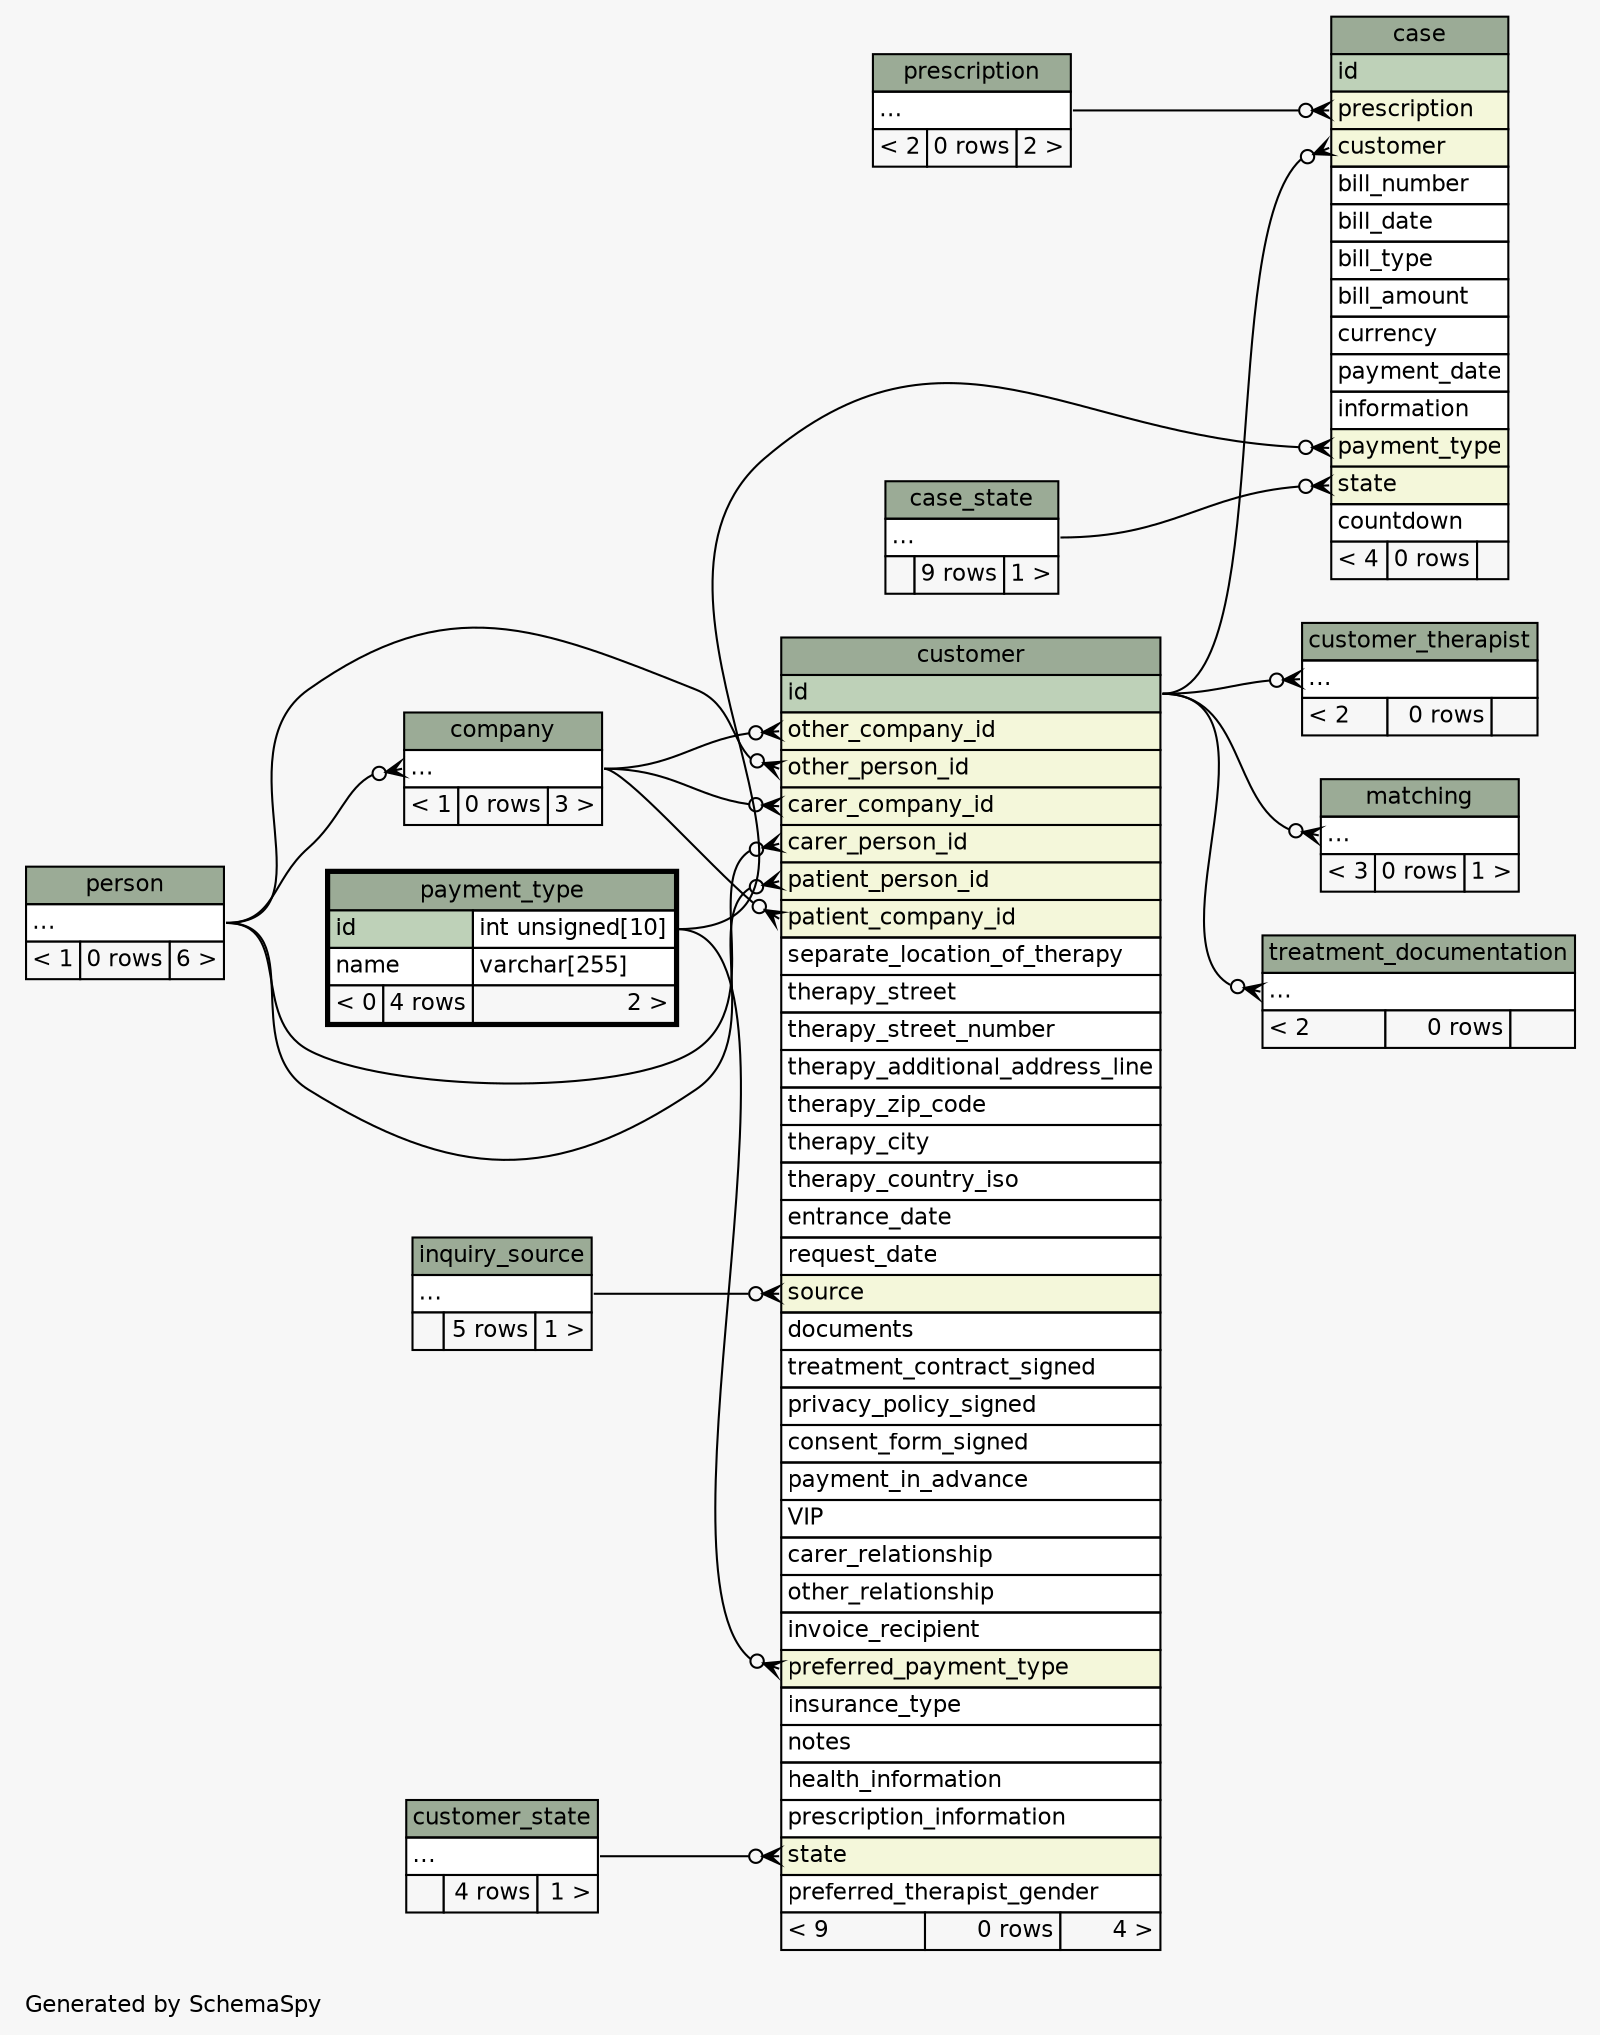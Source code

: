 // dot 2.40.1 on Linux 5.3.0-28-generic
// SchemaSpy rev 590
digraph "twoDegreesRelationshipsDiagram" {
  graph [
    rankdir="RL"
    bgcolor="#f7f7f7"
    label="\nGenerated by SchemaSpy"
    labeljust="l"
    nodesep="0.18"
    ranksep="0.46"
    fontname="Helvetica"
    fontsize="11"
  ];
  node [
    fontname="Helvetica"
    fontsize="11"
    shape="plaintext"
  ];
  edge [
    arrowsize="0.8"
  ];
  "case":"customer":w -> "customer":"id":e [arrowhead=none dir=back arrowtail=crowodot];
  "case":"payment_type":w -> "payment_type":"id.type":e [arrowhead=none dir=back arrowtail=crowodot];
  "case":"prescription":w -> "prescription":"elipses":e [arrowhead=none dir=back arrowtail=crowodot];
  "case":"state":w -> "case_state":"elipses":e [arrowhead=none dir=back arrowtail=crowodot];
  "company":"elipses":w -> "person":"elipses":e [arrowhead=none dir=back arrowtail=crowodot];
  "customer":"carer_company_id":w -> "company":"elipses":e [arrowhead=none dir=back arrowtail=crowodot];
  "customer":"carer_person_id":w -> "person":"elipses":e [arrowhead=none dir=back arrowtail=crowodot];
  "customer":"other_company_id":w -> "company":"elipses":e [arrowhead=none dir=back arrowtail=crowodot];
  "customer":"other_person_id":w -> "person":"elipses":e [arrowhead=none dir=back arrowtail=crowodot];
  "customer":"patient_company_id":w -> "company":"elipses":e [arrowhead=none dir=back arrowtail=crowodot];
  "customer":"patient_person_id":w -> "person":"elipses":e [arrowhead=none dir=back arrowtail=crowodot];
  "customer":"preferred_payment_type":w -> "payment_type":"id.type":e [arrowhead=none dir=back arrowtail=crowodot];
  "customer":"source":w -> "inquiry_source":"elipses":e [arrowhead=none dir=back arrowtail=crowodot];
  "customer":"state":w -> "customer_state":"elipses":e [arrowhead=none dir=back arrowtail=crowodot];
  "customer_therapist":"elipses":w -> "customer":"id":e [arrowhead=none dir=back arrowtail=crowodot];
  "matching":"elipses":w -> "customer":"id":e [arrowhead=none dir=back arrowtail=crowodot];
  "treatment_documentation":"elipses":w -> "customer":"id":e [arrowhead=none dir=back arrowtail=crowodot];
  "case" [
    label=<
    <TABLE BORDER="0" CELLBORDER="1" CELLSPACING="0" BGCOLOR="#ffffff">
      <TR><TD COLSPAN="3" BGCOLOR="#9bab96" ALIGN="CENTER">case</TD></TR>
      <TR><TD PORT="id" COLSPAN="3" BGCOLOR="#bed1b8" ALIGN="LEFT">id</TD></TR>
      <TR><TD PORT="prescription" COLSPAN="3" BGCOLOR="#f4f7da" ALIGN="LEFT">prescription</TD></TR>
      <TR><TD PORT="customer" COLSPAN="3" BGCOLOR="#f4f7da" ALIGN="LEFT">customer</TD></TR>
      <TR><TD PORT="bill_number" COLSPAN="3" ALIGN="LEFT">bill_number</TD></TR>
      <TR><TD PORT="bill_date" COLSPAN="3" ALIGN="LEFT">bill_date</TD></TR>
      <TR><TD PORT="bill_type" COLSPAN="3" ALIGN="LEFT">bill_type</TD></TR>
      <TR><TD PORT="bill_amount" COLSPAN="3" ALIGN="LEFT">bill_amount</TD></TR>
      <TR><TD PORT="currency" COLSPAN="3" ALIGN="LEFT">currency</TD></TR>
      <TR><TD PORT="payment_date" COLSPAN="3" ALIGN="LEFT">payment_date</TD></TR>
      <TR><TD PORT="information" COLSPAN="3" ALIGN="LEFT">information</TD></TR>
      <TR><TD PORT="payment_type" COLSPAN="3" BGCOLOR="#f4f7da" ALIGN="LEFT">payment_type</TD></TR>
      <TR><TD PORT="state" COLSPAN="3" BGCOLOR="#f4f7da" ALIGN="LEFT">state</TD></TR>
      <TR><TD PORT="countdown" COLSPAN="3" ALIGN="LEFT">countdown</TD></TR>
      <TR><TD ALIGN="LEFT" BGCOLOR="#f7f7f7">&lt; 4</TD><TD ALIGN="RIGHT" BGCOLOR="#f7f7f7">0 rows</TD><TD ALIGN="RIGHT" BGCOLOR="#f7f7f7">  </TD></TR>
    </TABLE>>
    URL="case.html"
    tooltip="case"
  ];
  "case_state" [
    label=<
    <TABLE BORDER="0" CELLBORDER="1" CELLSPACING="0" BGCOLOR="#ffffff">
      <TR><TD COLSPAN="3" BGCOLOR="#9bab96" ALIGN="CENTER">case_state</TD></TR>
      <TR><TD PORT="elipses" COLSPAN="3" ALIGN="LEFT">...</TD></TR>
      <TR><TD ALIGN="LEFT" BGCOLOR="#f7f7f7">  </TD><TD ALIGN="RIGHT" BGCOLOR="#f7f7f7">9 rows</TD><TD ALIGN="RIGHT" BGCOLOR="#f7f7f7">1 &gt;</TD></TR>
    </TABLE>>
    URL="case_state.html"
    tooltip="case_state"
  ];
  "company" [
    label=<
    <TABLE BORDER="0" CELLBORDER="1" CELLSPACING="0" BGCOLOR="#ffffff">
      <TR><TD COLSPAN="3" BGCOLOR="#9bab96" ALIGN="CENTER">company</TD></TR>
      <TR><TD PORT="elipses" COLSPAN="3" ALIGN="LEFT">...</TD></TR>
      <TR><TD ALIGN="LEFT" BGCOLOR="#f7f7f7">&lt; 1</TD><TD ALIGN="RIGHT" BGCOLOR="#f7f7f7">0 rows</TD><TD ALIGN="RIGHT" BGCOLOR="#f7f7f7">3 &gt;</TD></TR>
    </TABLE>>
    URL="company.html"
    tooltip="company"
  ];
  "customer" [
    label=<
    <TABLE BORDER="0" CELLBORDER="1" CELLSPACING="0" BGCOLOR="#ffffff">
      <TR><TD COLSPAN="3" BGCOLOR="#9bab96" ALIGN="CENTER">customer</TD></TR>
      <TR><TD PORT="id" COLSPAN="3" BGCOLOR="#bed1b8" ALIGN="LEFT">id</TD></TR>
      <TR><TD PORT="other_company_id" COLSPAN="3" BGCOLOR="#f4f7da" ALIGN="LEFT">other_company_id</TD></TR>
      <TR><TD PORT="other_person_id" COLSPAN="3" BGCOLOR="#f4f7da" ALIGN="LEFT">other_person_id</TD></TR>
      <TR><TD PORT="carer_company_id" COLSPAN="3" BGCOLOR="#f4f7da" ALIGN="LEFT">carer_company_id</TD></TR>
      <TR><TD PORT="carer_person_id" COLSPAN="3" BGCOLOR="#f4f7da" ALIGN="LEFT">carer_person_id</TD></TR>
      <TR><TD PORT="patient_person_id" COLSPAN="3" BGCOLOR="#f4f7da" ALIGN="LEFT">patient_person_id</TD></TR>
      <TR><TD PORT="patient_company_id" COLSPAN="3" BGCOLOR="#f4f7da" ALIGN="LEFT">patient_company_id</TD></TR>
      <TR><TD PORT="separate_location_of_therapy" COLSPAN="3" ALIGN="LEFT">separate_location_of_therapy</TD></TR>
      <TR><TD PORT="therapy_street" COLSPAN="3" ALIGN="LEFT">therapy_street</TD></TR>
      <TR><TD PORT="therapy_street_number" COLSPAN="3" ALIGN="LEFT">therapy_street_number</TD></TR>
      <TR><TD PORT="therapy_additional_address_line" COLSPAN="3" ALIGN="LEFT">therapy_additional_address_line</TD></TR>
      <TR><TD PORT="therapy_zip_code" COLSPAN="3" ALIGN="LEFT">therapy_zip_code</TD></TR>
      <TR><TD PORT="therapy_city" COLSPAN="3" ALIGN="LEFT">therapy_city</TD></TR>
      <TR><TD PORT="therapy_country_iso" COLSPAN="3" ALIGN="LEFT">therapy_country_iso</TD></TR>
      <TR><TD PORT="entrance_date" COLSPAN="3" ALIGN="LEFT">entrance_date</TD></TR>
      <TR><TD PORT="request_date" COLSPAN="3" ALIGN="LEFT">request_date</TD></TR>
      <TR><TD PORT="source" COLSPAN="3" BGCOLOR="#f4f7da" ALIGN="LEFT">source</TD></TR>
      <TR><TD PORT="documents" COLSPAN="3" ALIGN="LEFT">documents</TD></TR>
      <TR><TD PORT="treatment_contract_signed" COLSPAN="3" ALIGN="LEFT">treatment_contract_signed</TD></TR>
      <TR><TD PORT="privacy_policy_signed" COLSPAN="3" ALIGN="LEFT">privacy_policy_signed</TD></TR>
      <TR><TD PORT="consent_form_signed" COLSPAN="3" ALIGN="LEFT">consent_form_signed</TD></TR>
      <TR><TD PORT="payment_in_advance" COLSPAN="3" ALIGN="LEFT">payment_in_advance</TD></TR>
      <TR><TD PORT="VIP" COLSPAN="3" ALIGN="LEFT">VIP</TD></TR>
      <TR><TD PORT="carer_relationship" COLSPAN="3" ALIGN="LEFT">carer_relationship</TD></TR>
      <TR><TD PORT="other_relationship" COLSPAN="3" ALIGN="LEFT">other_relationship</TD></TR>
      <TR><TD PORT="invoice_recipient" COLSPAN="3" ALIGN="LEFT">invoice_recipient</TD></TR>
      <TR><TD PORT="preferred_payment_type" COLSPAN="3" BGCOLOR="#f4f7da" ALIGN="LEFT">preferred_payment_type</TD></TR>
      <TR><TD PORT="insurance_type" COLSPAN="3" ALIGN="LEFT">insurance_type</TD></TR>
      <TR><TD PORT="notes" COLSPAN="3" ALIGN="LEFT">notes</TD></TR>
      <TR><TD PORT="health_information" COLSPAN="3" ALIGN="LEFT">health_information</TD></TR>
      <TR><TD PORT="prescription_information" COLSPAN="3" ALIGN="LEFT">prescription_information</TD></TR>
      <TR><TD PORT="state" COLSPAN="3" BGCOLOR="#f4f7da" ALIGN="LEFT">state</TD></TR>
      <TR><TD PORT="preferred_therapist_gender" COLSPAN="3" ALIGN="LEFT">preferred_therapist_gender</TD></TR>
      <TR><TD ALIGN="LEFT" BGCOLOR="#f7f7f7">&lt; 9</TD><TD ALIGN="RIGHT" BGCOLOR="#f7f7f7">0 rows</TD><TD ALIGN="RIGHT" BGCOLOR="#f7f7f7">4 &gt;</TD></TR>
    </TABLE>>
    URL="customer.html"
    tooltip="customer"
  ];
  "customer_state" [
    label=<
    <TABLE BORDER="0" CELLBORDER="1" CELLSPACING="0" BGCOLOR="#ffffff">
      <TR><TD COLSPAN="3" BGCOLOR="#9bab96" ALIGN="CENTER">customer_state</TD></TR>
      <TR><TD PORT="elipses" COLSPAN="3" ALIGN="LEFT">...</TD></TR>
      <TR><TD ALIGN="LEFT" BGCOLOR="#f7f7f7">  </TD><TD ALIGN="RIGHT" BGCOLOR="#f7f7f7">4 rows</TD><TD ALIGN="RIGHT" BGCOLOR="#f7f7f7">1 &gt;</TD></TR>
    </TABLE>>
    URL="customer_state.html"
    tooltip="customer_state"
  ];
  "customer_therapist" [
    label=<
    <TABLE BORDER="0" CELLBORDER="1" CELLSPACING="0" BGCOLOR="#ffffff">
      <TR><TD COLSPAN="3" BGCOLOR="#9bab96" ALIGN="CENTER">customer_therapist</TD></TR>
      <TR><TD PORT="elipses" COLSPAN="3" ALIGN="LEFT">...</TD></TR>
      <TR><TD ALIGN="LEFT" BGCOLOR="#f7f7f7">&lt; 2</TD><TD ALIGN="RIGHT" BGCOLOR="#f7f7f7">0 rows</TD><TD ALIGN="RIGHT" BGCOLOR="#f7f7f7">  </TD></TR>
    </TABLE>>
    URL="customer_therapist.html"
    tooltip="customer_therapist"
  ];
  "inquiry_source" [
    label=<
    <TABLE BORDER="0" CELLBORDER="1" CELLSPACING="0" BGCOLOR="#ffffff">
      <TR><TD COLSPAN="3" BGCOLOR="#9bab96" ALIGN="CENTER">inquiry_source</TD></TR>
      <TR><TD PORT="elipses" COLSPAN="3" ALIGN="LEFT">...</TD></TR>
      <TR><TD ALIGN="LEFT" BGCOLOR="#f7f7f7">  </TD><TD ALIGN="RIGHT" BGCOLOR="#f7f7f7">5 rows</TD><TD ALIGN="RIGHT" BGCOLOR="#f7f7f7">1 &gt;</TD></TR>
    </TABLE>>
    URL="inquiry_source.html"
    tooltip="inquiry_source"
  ];
  "matching" [
    label=<
    <TABLE BORDER="0" CELLBORDER="1" CELLSPACING="0" BGCOLOR="#ffffff">
      <TR><TD COLSPAN="3" BGCOLOR="#9bab96" ALIGN="CENTER">matching</TD></TR>
      <TR><TD PORT="elipses" COLSPAN="3" ALIGN="LEFT">...</TD></TR>
      <TR><TD ALIGN="LEFT" BGCOLOR="#f7f7f7">&lt; 3</TD><TD ALIGN="RIGHT" BGCOLOR="#f7f7f7">0 rows</TD><TD ALIGN="RIGHT" BGCOLOR="#f7f7f7">1 &gt;</TD></TR>
    </TABLE>>
    URL="matching.html"
    tooltip="matching"
  ];
  "payment_type" [
    label=<
    <TABLE BORDER="2" CELLBORDER="1" CELLSPACING="0" BGCOLOR="#ffffff">
      <TR><TD COLSPAN="3" BGCOLOR="#9bab96" ALIGN="CENTER">payment_type</TD></TR>
      <TR><TD PORT="id" COLSPAN="2" BGCOLOR="#bed1b8" ALIGN="LEFT">id</TD><TD PORT="id.type" ALIGN="LEFT">int unsigned[10]</TD></TR>
      <TR><TD PORT="name" COLSPAN="2" ALIGN="LEFT">name</TD><TD PORT="name.type" ALIGN="LEFT">varchar[255]</TD></TR>
      <TR><TD ALIGN="LEFT" BGCOLOR="#f7f7f7">&lt; 0</TD><TD ALIGN="RIGHT" BGCOLOR="#f7f7f7">4 rows</TD><TD ALIGN="RIGHT" BGCOLOR="#f7f7f7">2 &gt;</TD></TR>
    </TABLE>>
    URL="payment_type.html"
    tooltip="payment_type"
  ];
  "person" [
    label=<
    <TABLE BORDER="0" CELLBORDER="1" CELLSPACING="0" BGCOLOR="#ffffff">
      <TR><TD COLSPAN="3" BGCOLOR="#9bab96" ALIGN="CENTER">person</TD></TR>
      <TR><TD PORT="elipses" COLSPAN="3" ALIGN="LEFT">...</TD></TR>
      <TR><TD ALIGN="LEFT" BGCOLOR="#f7f7f7">&lt; 1</TD><TD ALIGN="RIGHT" BGCOLOR="#f7f7f7">0 rows</TD><TD ALIGN="RIGHT" BGCOLOR="#f7f7f7">6 &gt;</TD></TR>
    </TABLE>>
    URL="person.html"
    tooltip="person"
  ];
  "prescription" [
    label=<
    <TABLE BORDER="0" CELLBORDER="1" CELLSPACING="0" BGCOLOR="#ffffff">
      <TR><TD COLSPAN="3" BGCOLOR="#9bab96" ALIGN="CENTER">prescription</TD></TR>
      <TR><TD PORT="elipses" COLSPAN="3" ALIGN="LEFT">...</TD></TR>
      <TR><TD ALIGN="LEFT" BGCOLOR="#f7f7f7">&lt; 2</TD><TD ALIGN="RIGHT" BGCOLOR="#f7f7f7">0 rows</TD><TD ALIGN="RIGHT" BGCOLOR="#f7f7f7">2 &gt;</TD></TR>
    </TABLE>>
    URL="prescription.html"
    tooltip="prescription"
  ];
  "treatment_documentation" [
    label=<
    <TABLE BORDER="0" CELLBORDER="1" CELLSPACING="0" BGCOLOR="#ffffff">
      <TR><TD COLSPAN="3" BGCOLOR="#9bab96" ALIGN="CENTER">treatment_documentation</TD></TR>
      <TR><TD PORT="elipses" COLSPAN="3" ALIGN="LEFT">...</TD></TR>
      <TR><TD ALIGN="LEFT" BGCOLOR="#f7f7f7">&lt; 2</TD><TD ALIGN="RIGHT" BGCOLOR="#f7f7f7">0 rows</TD><TD ALIGN="RIGHT" BGCOLOR="#f7f7f7">  </TD></TR>
    </TABLE>>
    URL="treatment_documentation.html"
    tooltip="treatment_documentation"
  ];
}
